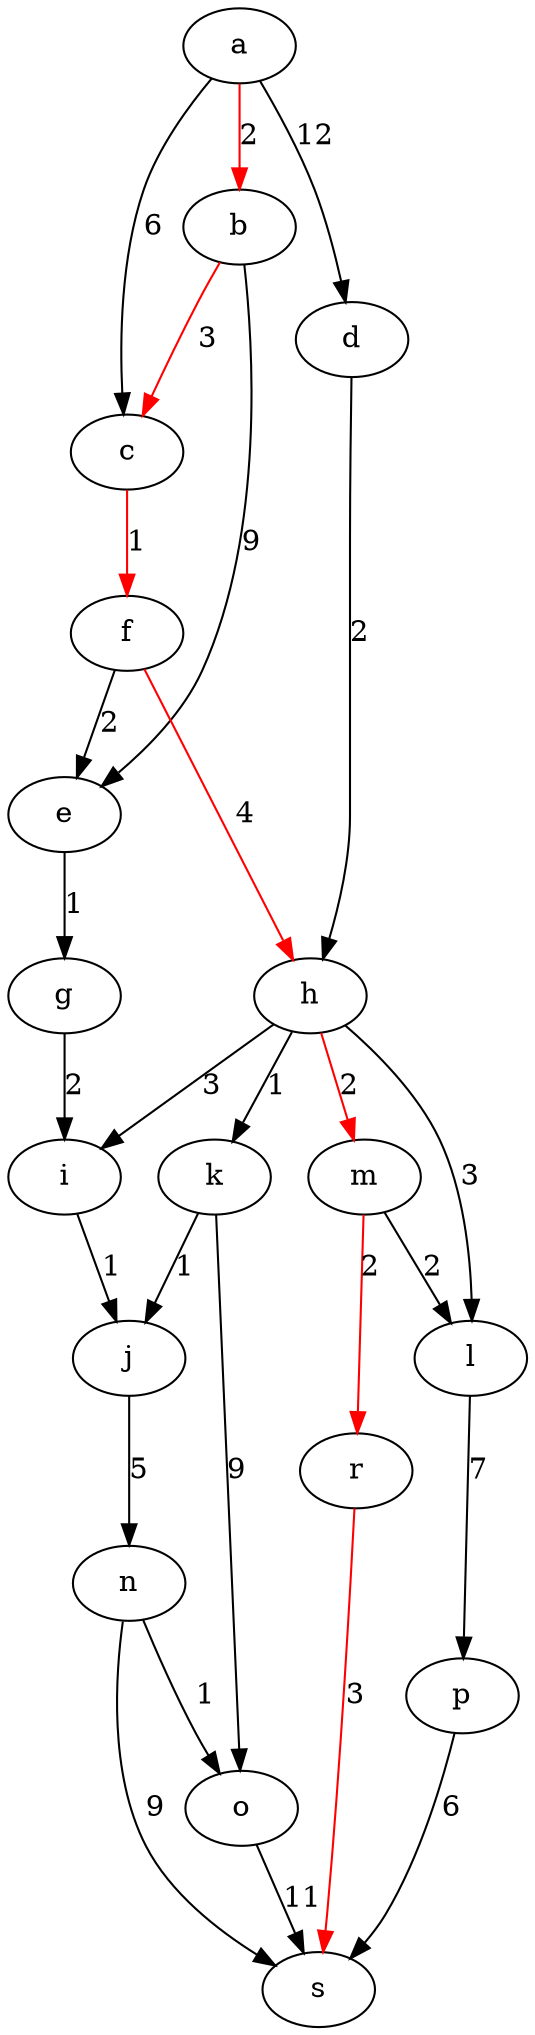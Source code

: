 digraph { 
a -> c [label=6]
a -> b [label=2,color="red"]
a -> d [label=12]
b -> c [label=3,color="red"]
b -> e [label=9]
c -> f [label=1,color="red"]
f -> h [label=4,color="red"]
f -> e [label=2]
d -> h [label=2]
e -> g [label=1]
h -> m [label=2,color="red"]
h -> i [label=3]
h -> l [label=3]
h -> k [label=1]
g -> i [label=2]
i -> j [label=1]
j -> n [label=5]
k -> j [label=1]
k -> o [label=9]
l -> p [label=7]
m -> r [label=2,color="red"]
m -> l [label=2]
n -> o [label=1]
n -> s [label=9]
o -> s [label=11]
p -> s [label=6]
r -> s [label=3,color="red"]
}
